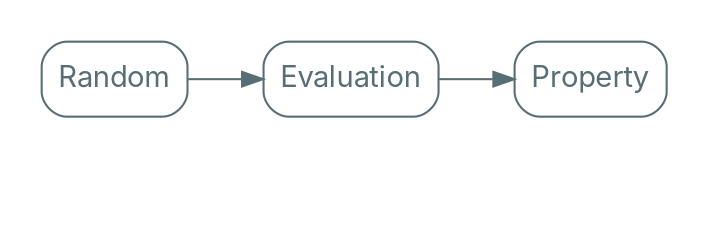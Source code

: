 digraph {
    bgcolor=transparent
    rankdir=LR

    // Default theme: enabled
    node[shape="rectangle" style="rounded,filled" color="#586E75" fillcolor="#ffffff" fontcolor="#586E75" fontname="Inter,Arial"]
    edge[color="#586E75" fontcolor="#000000" fontname="Inter,Arial" fontsize=11]

    subgraph cluster_0 {
        color=transparent
        Input[label="Random"]
        Evaluation
        Analysis[label="Property"]
    }

    Reference[style=invis]

    Input -> Evaluation
    Evaluation -> Analysis
    Input -> Reference[style=invis]
    Reference -> Analysis[style=invis]
}
